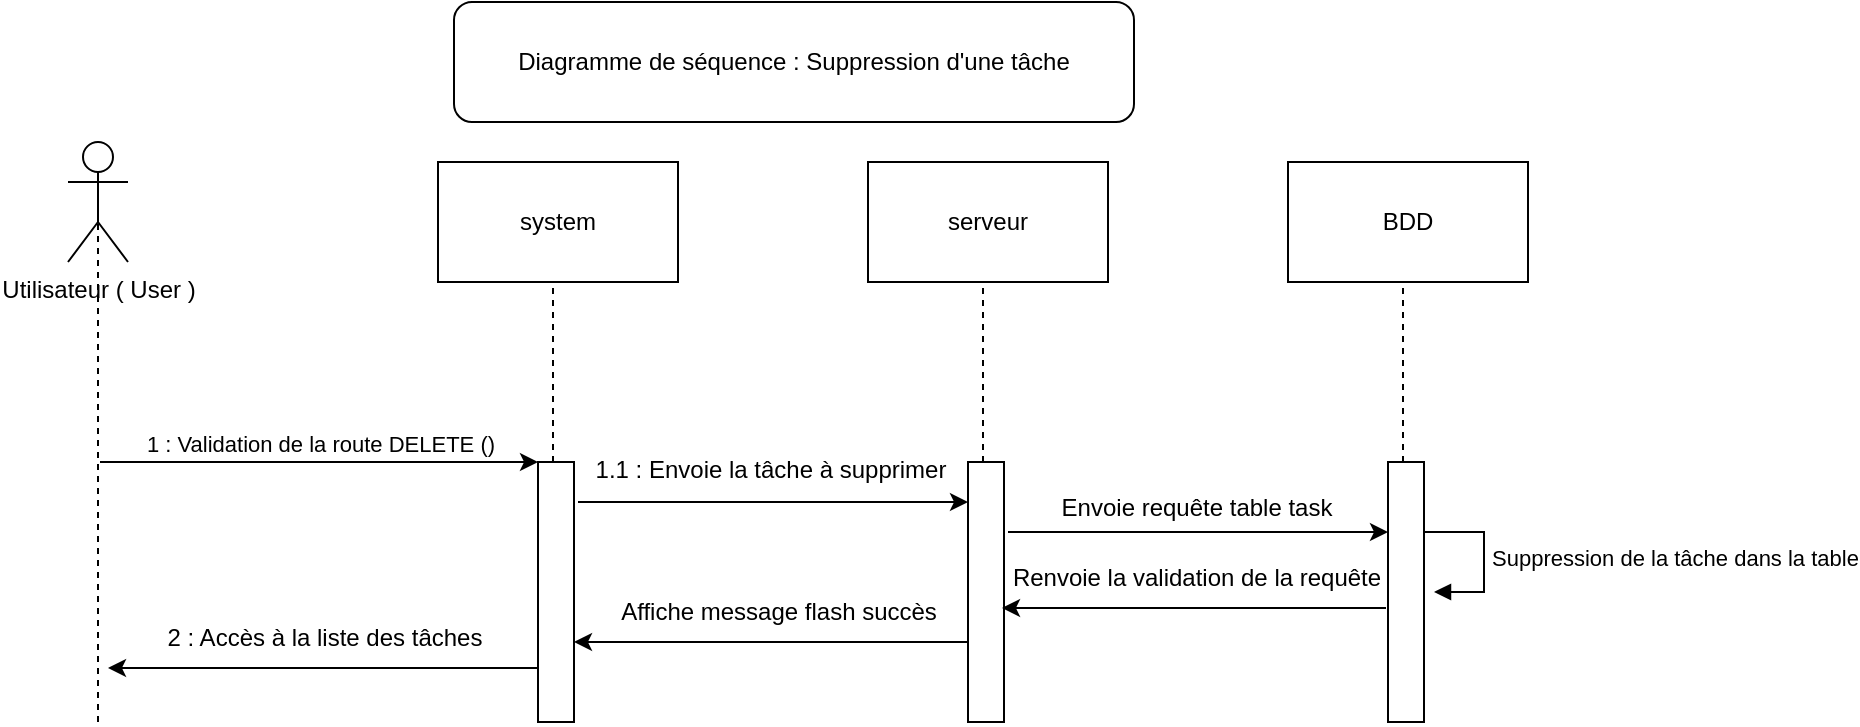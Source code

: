 <mxfile version="24.6.4" type="device">
  <diagram name="Page-1" id="ocMT86JC3ptseOkHKrTm">
    <mxGraphModel dx="1434" dy="797" grid="1" gridSize="10" guides="1" tooltips="1" connect="1" arrows="1" fold="1" page="1" pageScale="1" pageWidth="827" pageHeight="1169" math="0" shadow="0">
      <root>
        <mxCell id="0" />
        <mxCell id="1" parent="0" />
        <mxCell id="PP9JTXHq0u4rbg3jrROA-2" value="Utilisateur ( User )" style="shape=umlActor;verticalLabelPosition=bottom;verticalAlign=top;html=1;outlineConnect=0;" vertex="1" parent="1">
          <mxGeometry x="634" y="510" width="30" height="60" as="geometry" />
        </mxCell>
        <mxCell id="PP9JTXHq0u4rbg3jrROA-3" value="" style="endArrow=none;dashed=1;html=1;rounded=0;entryX=0.5;entryY=0.5;entryDx=0;entryDy=0;entryPerimeter=0;" edge="1" parent="1" target="PP9JTXHq0u4rbg3jrROA-2">
          <mxGeometry width="50" height="50" relative="1" as="geometry">
            <mxPoint x="649" y="800" as="sourcePoint" />
            <mxPoint x="654" y="600" as="targetPoint" />
          </mxGeometry>
        </mxCell>
        <mxCell id="PP9JTXHq0u4rbg3jrROA-4" value="system" style="rounded=0;whiteSpace=wrap;html=1;" vertex="1" parent="1">
          <mxGeometry x="819" y="520" width="120" height="60" as="geometry" />
        </mxCell>
        <mxCell id="PP9JTXHq0u4rbg3jrROA-5" value="" style="endArrow=none;dashed=1;html=1;rounded=0;entryX=0.5;entryY=0.5;entryDx=0;entryDy=0;entryPerimeter=0;" edge="1" parent="1" source="PP9JTXHq0u4rbg3jrROA-6">
          <mxGeometry width="50" height="50" relative="1" as="geometry">
            <mxPoint x="881.13" y="1179.61" as="sourcePoint" />
            <mxPoint x="876.5" y="580" as="targetPoint" />
          </mxGeometry>
        </mxCell>
        <mxCell id="PP9JTXHq0u4rbg3jrROA-6" value="" style="html=1;points=[];perimeter=orthogonalPerimeter;outlineConnect=0;targetShapes=umlLifeline;portConstraint=eastwest;newEdgeStyle={&quot;edgeStyle&quot;:&quot;elbowEdgeStyle&quot;,&quot;elbow&quot;:&quot;vertical&quot;,&quot;curved&quot;:0,&quot;rounded&quot;:0};" vertex="1" parent="1">
          <mxGeometry x="869" y="670" width="18" height="130" as="geometry" />
        </mxCell>
        <mxCell id="PP9JTXHq0u4rbg3jrROA-7" value="" style="endArrow=classic;html=1;rounded=0;" edge="1" parent="1" target="PP9JTXHq0u4rbg3jrROA-6">
          <mxGeometry width="50" height="50" relative="1" as="geometry">
            <mxPoint x="650" y="670" as="sourcePoint" />
            <mxPoint x="700" y="620" as="targetPoint" />
          </mxGeometry>
        </mxCell>
        <mxCell id="PP9JTXHq0u4rbg3jrROA-8" value="1 : Validation de la route DELETE ()" style="edgeLabel;html=1;align=center;verticalAlign=middle;resizable=0;points=[];" vertex="1" connectable="0" parent="PP9JTXHq0u4rbg3jrROA-7">
          <mxGeometry x="0.315" y="-3" relative="1" as="geometry">
            <mxPoint x="-34" y="-12" as="offset" />
          </mxGeometry>
        </mxCell>
        <mxCell id="PP9JTXHq0u4rbg3jrROA-9" value="serveur" style="rounded=0;whiteSpace=wrap;html=1;" vertex="1" parent="1">
          <mxGeometry x="1034" y="520" width="120" height="60" as="geometry" />
        </mxCell>
        <mxCell id="PP9JTXHq0u4rbg3jrROA-10" value="" style="endArrow=none;dashed=1;html=1;rounded=0;entryX=0.5;entryY=0.5;entryDx=0;entryDy=0;entryPerimeter=0;" edge="1" parent="1" source="PP9JTXHq0u4rbg3jrROA-11">
          <mxGeometry width="50" height="50" relative="1" as="geometry">
            <mxPoint x="1091.5" y="910" as="sourcePoint" />
            <mxPoint x="1091.5" y="580" as="targetPoint" />
          </mxGeometry>
        </mxCell>
        <mxCell id="PP9JTXHq0u4rbg3jrROA-11" value="" style="html=1;points=[];perimeter=orthogonalPerimeter;outlineConnect=0;targetShapes=umlLifeline;portConstraint=eastwest;newEdgeStyle={&quot;edgeStyle&quot;:&quot;elbowEdgeStyle&quot;,&quot;elbow&quot;:&quot;vertical&quot;,&quot;curved&quot;:0,&quot;rounded&quot;:0};" vertex="1" parent="1">
          <mxGeometry x="1084" y="670" width="18" height="130" as="geometry" />
        </mxCell>
        <mxCell id="PP9JTXHq0u4rbg3jrROA-12" value="BDD" style="rounded=0;whiteSpace=wrap;html=1;" vertex="1" parent="1">
          <mxGeometry x="1244" y="520" width="120" height="60" as="geometry" />
        </mxCell>
        <mxCell id="PP9JTXHq0u4rbg3jrROA-13" value="" style="endArrow=none;dashed=1;html=1;rounded=0;entryX=0.5;entryY=0.5;entryDx=0;entryDy=0;entryPerimeter=0;" edge="1" parent="1" source="PP9JTXHq0u4rbg3jrROA-14">
          <mxGeometry width="50" height="50" relative="1" as="geometry">
            <mxPoint x="1301.5" y="910" as="sourcePoint" />
            <mxPoint x="1301.5" y="580" as="targetPoint" />
          </mxGeometry>
        </mxCell>
        <mxCell id="PP9JTXHq0u4rbg3jrROA-14" value="" style="html=1;points=[];perimeter=orthogonalPerimeter;outlineConnect=0;targetShapes=umlLifeline;portConstraint=eastwest;newEdgeStyle={&quot;edgeStyle&quot;:&quot;elbowEdgeStyle&quot;,&quot;elbow&quot;:&quot;vertical&quot;,&quot;curved&quot;:0,&quot;rounded&quot;:0};" vertex="1" parent="1">
          <mxGeometry x="1294" y="670" width="18" height="130" as="geometry" />
        </mxCell>
        <mxCell id="PP9JTXHq0u4rbg3jrROA-15" value="" style="endArrow=classic;html=1;rounded=0;" edge="1" parent="1" target="PP9JTXHq0u4rbg3jrROA-11">
          <mxGeometry width="50" height="50" relative="1" as="geometry">
            <mxPoint x="889" y="690" as="sourcePoint" />
            <mxPoint x="1044" y="690" as="targetPoint" />
          </mxGeometry>
        </mxCell>
        <mxCell id="PP9JTXHq0u4rbg3jrROA-16" value="1.1 : Envoie la tâche à supprimer" style="text;html=1;align=center;verticalAlign=middle;resizable=0;points=[];autosize=1;strokeColor=none;fillColor=none;" vertex="1" parent="1">
          <mxGeometry x="885" y="659" width="200" height="30" as="geometry" />
        </mxCell>
        <mxCell id="PP9JTXHq0u4rbg3jrROA-17" value="Envoie requête table task" style="text;html=1;align=center;verticalAlign=middle;resizable=0;points=[];autosize=1;strokeColor=none;fillColor=none;" vertex="1" parent="1">
          <mxGeometry x="1118" y="678" width="160" height="30" as="geometry" />
        </mxCell>
        <mxCell id="PP9JTXHq0u4rbg3jrROA-18" value="" style="endArrow=classic;html=1;rounded=0;" edge="1" parent="1" target="PP9JTXHq0u4rbg3jrROA-14">
          <mxGeometry width="50" height="50" relative="1" as="geometry">
            <mxPoint x="1104" y="705" as="sourcePoint" />
            <mxPoint x="1154" y="655" as="targetPoint" />
          </mxGeometry>
        </mxCell>
        <mxCell id="PP9JTXHq0u4rbg3jrROA-19" value="Suppression de la tâche dans la table" style="html=1;align=left;spacingLeft=2;endArrow=block;rounded=0;edgeStyle=orthogonalEdgeStyle;curved=0;rounded=0;" edge="1" parent="1">
          <mxGeometry relative="1" as="geometry">
            <mxPoint x="1312" y="705" as="sourcePoint" />
            <Array as="points">
              <mxPoint x="1342" y="735" />
            </Array>
            <mxPoint x="1317" y="735" as="targetPoint" />
          </mxGeometry>
        </mxCell>
        <mxCell id="PP9JTXHq0u4rbg3jrROA-21" value="" style="endArrow=classic;html=1;rounded=0;" edge="1" parent="1">
          <mxGeometry width="50" height="50" relative="1" as="geometry">
            <mxPoint x="1293" y="743" as="sourcePoint" />
            <mxPoint x="1101" y="743" as="targetPoint" />
          </mxGeometry>
        </mxCell>
        <mxCell id="PP9JTXHq0u4rbg3jrROA-22" value="Renvoie la validation de la requête" style="text;html=1;align=center;verticalAlign=middle;resizable=0;points=[];autosize=1;strokeColor=none;fillColor=none;" vertex="1" parent="1">
          <mxGeometry x="1093" y="713" width="210" height="30" as="geometry" />
        </mxCell>
        <mxCell id="PP9JTXHq0u4rbg3jrROA-23" value="" style="endArrow=classic;html=1;rounded=0;" edge="1" parent="1">
          <mxGeometry width="50" height="50" relative="1" as="geometry">
            <mxPoint x="1084" y="760" as="sourcePoint" />
            <mxPoint x="887" y="760" as="targetPoint" />
          </mxGeometry>
        </mxCell>
        <mxCell id="PP9JTXHq0u4rbg3jrROA-24" value="&lt;div&gt;Affiche message flash succès&lt;/div&gt;" style="text;html=1;align=center;verticalAlign=middle;resizable=0;points=[];autosize=1;strokeColor=none;fillColor=none;" vertex="1" parent="1">
          <mxGeometry x="899" y="730" width="180" height="30" as="geometry" />
        </mxCell>
        <mxCell id="PP9JTXHq0u4rbg3jrROA-25" value="" style="endArrow=classic;html=1;rounded=0;" edge="1" parent="1">
          <mxGeometry width="50" height="50" relative="1" as="geometry">
            <mxPoint x="869" y="773" as="sourcePoint" />
            <mxPoint x="654" y="773" as="targetPoint" />
          </mxGeometry>
        </mxCell>
        <mxCell id="PP9JTXHq0u4rbg3jrROA-26" value="2 : Accès à la liste des tâches" style="text;html=1;align=center;verticalAlign=middle;resizable=0;points=[];autosize=1;strokeColor=none;fillColor=none;" vertex="1" parent="1">
          <mxGeometry x="672" y="743" width="180" height="30" as="geometry" />
        </mxCell>
        <mxCell id="PP9JTXHq0u4rbg3jrROA-52" value="Diagramme de séquence : Suppression d&#39;une tâche" style="rounded=1;whiteSpace=wrap;html=1;" vertex="1" parent="1">
          <mxGeometry x="827" y="440" width="340" height="60" as="geometry" />
        </mxCell>
      </root>
    </mxGraphModel>
  </diagram>
</mxfile>
